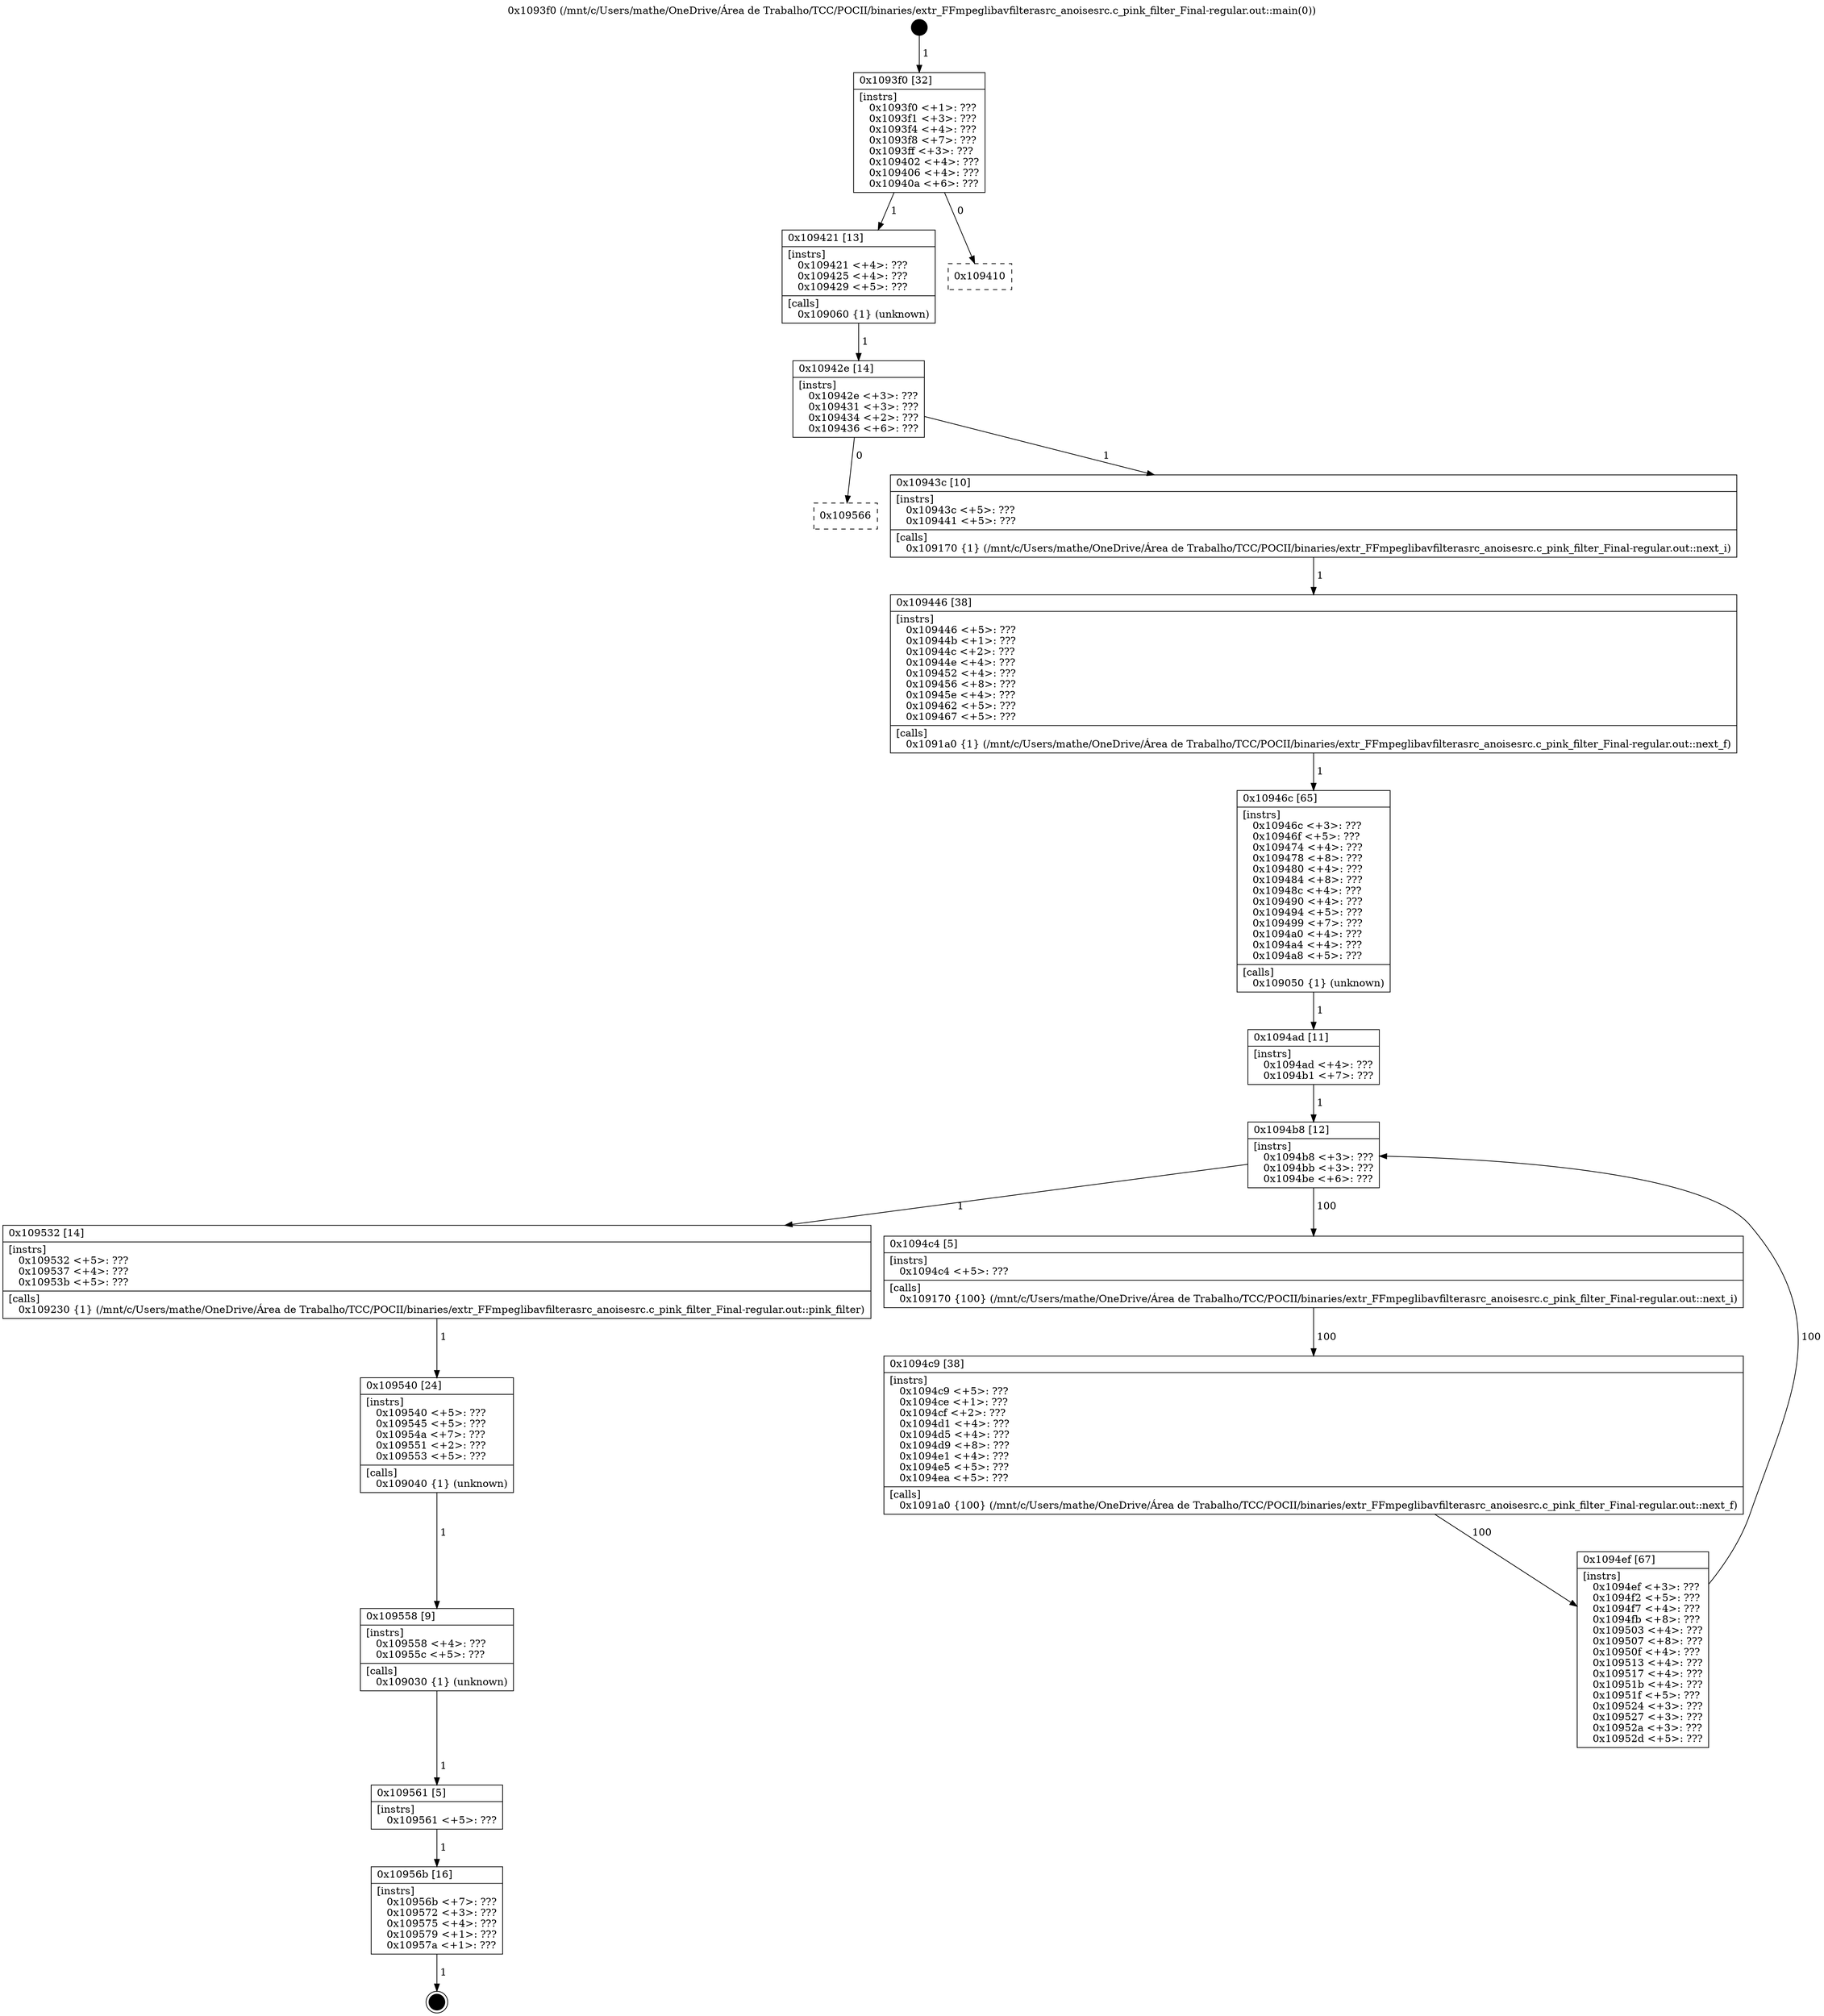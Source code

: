 digraph "0x1093f0" {
  label = "0x1093f0 (/mnt/c/Users/mathe/OneDrive/Área de Trabalho/TCC/POCII/binaries/extr_FFmpeglibavfilterasrc_anoisesrc.c_pink_filter_Final-regular.out::main(0))"
  labelloc = "t"
  node[shape=record]

  Entry [label="",width=0.3,height=0.3,shape=circle,fillcolor=black,style=filled]
  "0x1093f0" [label="{
     0x1093f0 [32]\l
     | [instrs]\l
     &nbsp;&nbsp;0x1093f0 \<+1\>: ???\l
     &nbsp;&nbsp;0x1093f1 \<+3\>: ???\l
     &nbsp;&nbsp;0x1093f4 \<+4\>: ???\l
     &nbsp;&nbsp;0x1093f8 \<+7\>: ???\l
     &nbsp;&nbsp;0x1093ff \<+3\>: ???\l
     &nbsp;&nbsp;0x109402 \<+4\>: ???\l
     &nbsp;&nbsp;0x109406 \<+4\>: ???\l
     &nbsp;&nbsp;0x10940a \<+6\>: ???\l
  }"]
  "0x109421" [label="{
     0x109421 [13]\l
     | [instrs]\l
     &nbsp;&nbsp;0x109421 \<+4\>: ???\l
     &nbsp;&nbsp;0x109425 \<+4\>: ???\l
     &nbsp;&nbsp;0x109429 \<+5\>: ???\l
     | [calls]\l
     &nbsp;&nbsp;0x109060 \{1\} (unknown)\l
  }"]
  "0x109410" [label="{
     0x109410\l
  }", style=dashed]
  "0x10942e" [label="{
     0x10942e [14]\l
     | [instrs]\l
     &nbsp;&nbsp;0x10942e \<+3\>: ???\l
     &nbsp;&nbsp;0x109431 \<+3\>: ???\l
     &nbsp;&nbsp;0x109434 \<+2\>: ???\l
     &nbsp;&nbsp;0x109436 \<+6\>: ???\l
  }"]
  "0x109566" [label="{
     0x109566\l
  }", style=dashed]
  "0x10943c" [label="{
     0x10943c [10]\l
     | [instrs]\l
     &nbsp;&nbsp;0x10943c \<+5\>: ???\l
     &nbsp;&nbsp;0x109441 \<+5\>: ???\l
     | [calls]\l
     &nbsp;&nbsp;0x109170 \{1\} (/mnt/c/Users/mathe/OneDrive/Área de Trabalho/TCC/POCII/binaries/extr_FFmpeglibavfilterasrc_anoisesrc.c_pink_filter_Final-regular.out::next_i)\l
  }"]
  Exit [label="",width=0.3,height=0.3,shape=circle,fillcolor=black,style=filled,peripheries=2]
  "0x109446" [label="{
     0x109446 [38]\l
     | [instrs]\l
     &nbsp;&nbsp;0x109446 \<+5\>: ???\l
     &nbsp;&nbsp;0x10944b \<+1\>: ???\l
     &nbsp;&nbsp;0x10944c \<+2\>: ???\l
     &nbsp;&nbsp;0x10944e \<+4\>: ???\l
     &nbsp;&nbsp;0x109452 \<+4\>: ???\l
     &nbsp;&nbsp;0x109456 \<+8\>: ???\l
     &nbsp;&nbsp;0x10945e \<+4\>: ???\l
     &nbsp;&nbsp;0x109462 \<+5\>: ???\l
     &nbsp;&nbsp;0x109467 \<+5\>: ???\l
     | [calls]\l
     &nbsp;&nbsp;0x1091a0 \{1\} (/mnt/c/Users/mathe/OneDrive/Área de Trabalho/TCC/POCII/binaries/extr_FFmpeglibavfilterasrc_anoisesrc.c_pink_filter_Final-regular.out::next_f)\l
  }"]
  "0x10946c" [label="{
     0x10946c [65]\l
     | [instrs]\l
     &nbsp;&nbsp;0x10946c \<+3\>: ???\l
     &nbsp;&nbsp;0x10946f \<+5\>: ???\l
     &nbsp;&nbsp;0x109474 \<+4\>: ???\l
     &nbsp;&nbsp;0x109478 \<+8\>: ???\l
     &nbsp;&nbsp;0x109480 \<+4\>: ???\l
     &nbsp;&nbsp;0x109484 \<+8\>: ???\l
     &nbsp;&nbsp;0x10948c \<+4\>: ???\l
     &nbsp;&nbsp;0x109490 \<+4\>: ???\l
     &nbsp;&nbsp;0x109494 \<+5\>: ???\l
     &nbsp;&nbsp;0x109499 \<+7\>: ???\l
     &nbsp;&nbsp;0x1094a0 \<+4\>: ???\l
     &nbsp;&nbsp;0x1094a4 \<+4\>: ???\l
     &nbsp;&nbsp;0x1094a8 \<+5\>: ???\l
     | [calls]\l
     &nbsp;&nbsp;0x109050 \{1\} (unknown)\l
  }"]
  "0x1094b8" [label="{
     0x1094b8 [12]\l
     | [instrs]\l
     &nbsp;&nbsp;0x1094b8 \<+3\>: ???\l
     &nbsp;&nbsp;0x1094bb \<+3\>: ???\l
     &nbsp;&nbsp;0x1094be \<+6\>: ???\l
  }"]
  "0x109532" [label="{
     0x109532 [14]\l
     | [instrs]\l
     &nbsp;&nbsp;0x109532 \<+5\>: ???\l
     &nbsp;&nbsp;0x109537 \<+4\>: ???\l
     &nbsp;&nbsp;0x10953b \<+5\>: ???\l
     | [calls]\l
     &nbsp;&nbsp;0x109230 \{1\} (/mnt/c/Users/mathe/OneDrive/Área de Trabalho/TCC/POCII/binaries/extr_FFmpeglibavfilterasrc_anoisesrc.c_pink_filter_Final-regular.out::pink_filter)\l
  }"]
  "0x1094c4" [label="{
     0x1094c4 [5]\l
     | [instrs]\l
     &nbsp;&nbsp;0x1094c4 \<+5\>: ???\l
     | [calls]\l
     &nbsp;&nbsp;0x109170 \{100\} (/mnt/c/Users/mathe/OneDrive/Área de Trabalho/TCC/POCII/binaries/extr_FFmpeglibavfilterasrc_anoisesrc.c_pink_filter_Final-regular.out::next_i)\l
  }"]
  "0x1094c9" [label="{
     0x1094c9 [38]\l
     | [instrs]\l
     &nbsp;&nbsp;0x1094c9 \<+5\>: ???\l
     &nbsp;&nbsp;0x1094ce \<+1\>: ???\l
     &nbsp;&nbsp;0x1094cf \<+2\>: ???\l
     &nbsp;&nbsp;0x1094d1 \<+4\>: ???\l
     &nbsp;&nbsp;0x1094d5 \<+4\>: ???\l
     &nbsp;&nbsp;0x1094d9 \<+8\>: ???\l
     &nbsp;&nbsp;0x1094e1 \<+4\>: ???\l
     &nbsp;&nbsp;0x1094e5 \<+5\>: ???\l
     &nbsp;&nbsp;0x1094ea \<+5\>: ???\l
     | [calls]\l
     &nbsp;&nbsp;0x1091a0 \{100\} (/mnt/c/Users/mathe/OneDrive/Área de Trabalho/TCC/POCII/binaries/extr_FFmpeglibavfilterasrc_anoisesrc.c_pink_filter_Final-regular.out::next_f)\l
  }"]
  "0x1094ef" [label="{
     0x1094ef [67]\l
     | [instrs]\l
     &nbsp;&nbsp;0x1094ef \<+3\>: ???\l
     &nbsp;&nbsp;0x1094f2 \<+5\>: ???\l
     &nbsp;&nbsp;0x1094f7 \<+4\>: ???\l
     &nbsp;&nbsp;0x1094fb \<+8\>: ???\l
     &nbsp;&nbsp;0x109503 \<+4\>: ???\l
     &nbsp;&nbsp;0x109507 \<+8\>: ???\l
     &nbsp;&nbsp;0x10950f \<+4\>: ???\l
     &nbsp;&nbsp;0x109513 \<+4\>: ???\l
     &nbsp;&nbsp;0x109517 \<+4\>: ???\l
     &nbsp;&nbsp;0x10951b \<+4\>: ???\l
     &nbsp;&nbsp;0x10951f \<+5\>: ???\l
     &nbsp;&nbsp;0x109524 \<+3\>: ???\l
     &nbsp;&nbsp;0x109527 \<+3\>: ???\l
     &nbsp;&nbsp;0x10952a \<+3\>: ???\l
     &nbsp;&nbsp;0x10952d \<+5\>: ???\l
  }"]
  "0x1094ad" [label="{
     0x1094ad [11]\l
     | [instrs]\l
     &nbsp;&nbsp;0x1094ad \<+4\>: ???\l
     &nbsp;&nbsp;0x1094b1 \<+7\>: ???\l
  }"]
  "0x109540" [label="{
     0x109540 [24]\l
     | [instrs]\l
     &nbsp;&nbsp;0x109540 \<+5\>: ???\l
     &nbsp;&nbsp;0x109545 \<+5\>: ???\l
     &nbsp;&nbsp;0x10954a \<+7\>: ???\l
     &nbsp;&nbsp;0x109551 \<+2\>: ???\l
     &nbsp;&nbsp;0x109553 \<+5\>: ???\l
     | [calls]\l
     &nbsp;&nbsp;0x109040 \{1\} (unknown)\l
  }"]
  "0x109558" [label="{
     0x109558 [9]\l
     | [instrs]\l
     &nbsp;&nbsp;0x109558 \<+4\>: ???\l
     &nbsp;&nbsp;0x10955c \<+5\>: ???\l
     | [calls]\l
     &nbsp;&nbsp;0x109030 \{1\} (unknown)\l
  }"]
  "0x109561" [label="{
     0x109561 [5]\l
     | [instrs]\l
     &nbsp;&nbsp;0x109561 \<+5\>: ???\l
  }"]
  "0x10956b" [label="{
     0x10956b [16]\l
     | [instrs]\l
     &nbsp;&nbsp;0x10956b \<+7\>: ???\l
     &nbsp;&nbsp;0x109572 \<+3\>: ???\l
     &nbsp;&nbsp;0x109575 \<+4\>: ???\l
     &nbsp;&nbsp;0x109579 \<+1\>: ???\l
     &nbsp;&nbsp;0x10957a \<+1\>: ???\l
  }"]
  Entry -> "0x1093f0" [label=" 1"]
  "0x1093f0" -> "0x109421" [label=" 1"]
  "0x1093f0" -> "0x109410" [label=" 0"]
  "0x109421" -> "0x10942e" [label=" 1"]
  "0x10942e" -> "0x109566" [label=" 0"]
  "0x10942e" -> "0x10943c" [label=" 1"]
  "0x10956b" -> Exit [label=" 1"]
  "0x10943c" -> "0x109446" [label=" 1"]
  "0x109446" -> "0x10946c" [label=" 1"]
  "0x10946c" -> "0x1094ad" [label=" 1"]
  "0x1094b8" -> "0x109532" [label=" 1"]
  "0x1094b8" -> "0x1094c4" [label=" 100"]
  "0x1094c4" -> "0x1094c9" [label=" 100"]
  "0x1094c9" -> "0x1094ef" [label=" 100"]
  "0x1094ad" -> "0x1094b8" [label=" 1"]
  "0x1094ef" -> "0x1094b8" [label=" 100"]
  "0x109532" -> "0x109540" [label=" 1"]
  "0x109540" -> "0x109558" [label=" 1"]
  "0x109558" -> "0x109561" [label=" 1"]
  "0x109561" -> "0x10956b" [label=" 1"]
}
